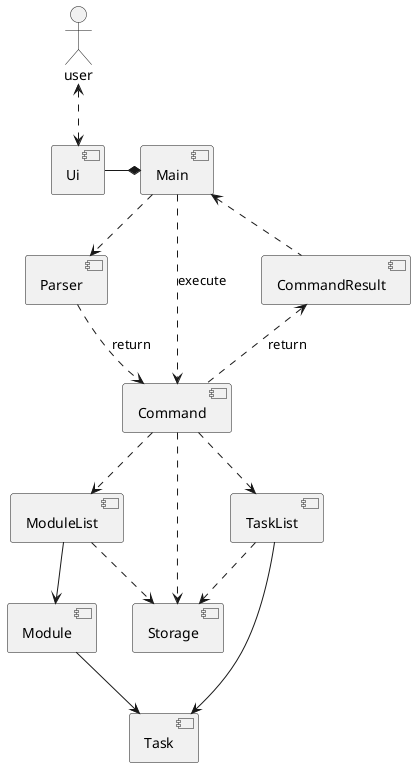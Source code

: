 @startuml
[Main]
[Parser]
[Command]
actor user
user <..> [Ui]
[Ui]-*[Main]
[Main]..>[Parser]
[Parser]..>[Command]: return
[Main] ..> [Command]: execute
[CommandResult] <.. [Command]: return
[Main] <.. [CommandResult]
[Command] ..> [Storage]
[Module]
[Task]
[ModuleList]
[TaskList]
[Module] --> [Task]
[ModuleList] --> [Module]
[TaskList] --> [Task]
[Command] ..> [ModuleList]
[Command] ..> [TaskList]
[ModuleList] ..> [Storage]
[TaskList] ..> [Storage]
@enduml